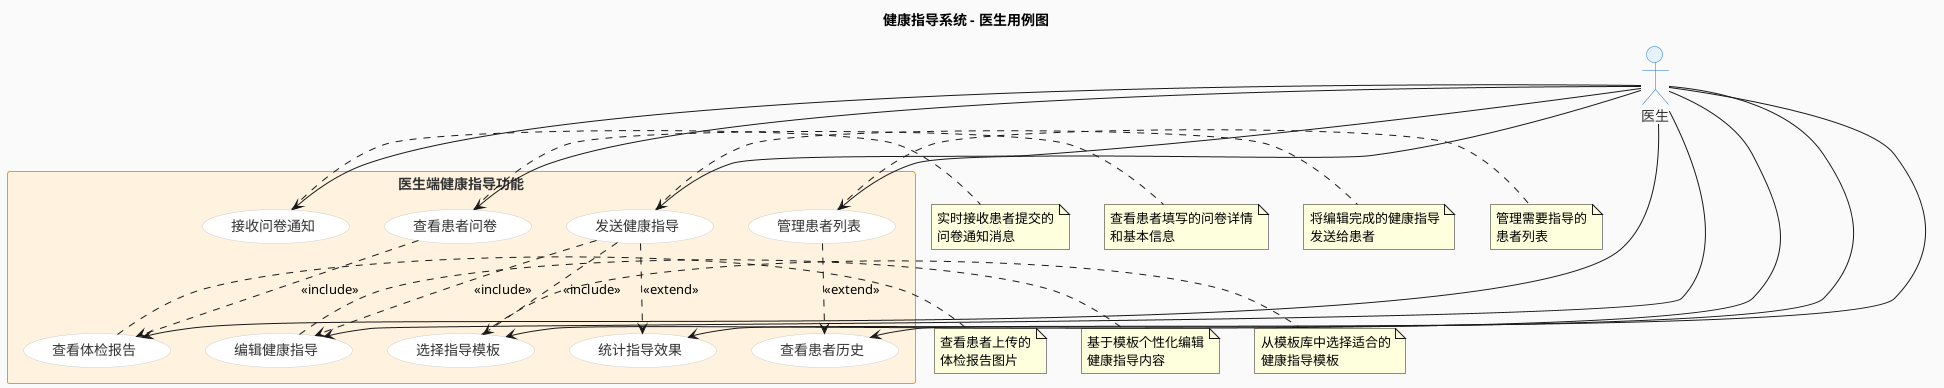 @startuml 医生用例图

skinparam backgroundColor #FAFAFA
skinparam actor {
    BackgroundColor #E3F2FD
    BorderColor #1976D2
    FontColor #333333
}
skinparam usecase {
    BackgroundColor #FFFFFF
    BorderColor #CCCCCC
    FontColor #333333
}
skinparam rectangle {
    BackgroundColor #FFF3E0
    BorderColor #FF9800
    FontColor #333333
}

title 健康指导系统 - 医生用例图

' 参与者
actor "医生" as Doctor

' 系统边界
rectangle "医生端健康指导功能" {
    
    ' 问卷处理相关用例
    usecase "接收问卷通知" as UC1
    usecase "查看患者问卷" as UC2
    usecase "查看体检报告" as UC3
    
    ' 指导编辑相关用例
    usecase "选择指导模板" as UC4
    usecase "编辑健康指导" as UC5
    usecase "发送健康指导" as UC6
    
    ' 患者管理用例
    usecase "管理患者列表" as UC7
    usecase "查看患者历史" as UC8
    usecase "统计指导效果" as UC9
}

' 参与者与用例的关联
Doctor --> UC1
Doctor --> UC2
Doctor --> UC3
Doctor --> UC4
Doctor --> UC5
Doctor --> UC6
Doctor --> UC7
Doctor --> UC8
Doctor --> UC9

' 用例之间的关系
UC6 ..> UC4 : <<include>>
UC6 ..> UC5 : <<include>>
UC2 ..> UC3 : <<include>>
UC7 ..> UC8 : <<extend>>
UC6 ..> UC9 : <<extend>>

' 添加详细注释
note right of UC1 : 实时接收患者提交的\n问卷通知消息
note right of UC2 : 查看患者填写的问卷详情\n和基本信息
note right of UC3 : 查看患者上传的\n体检报告图片
note right of UC4 : 从模板库中选择适合的\n健康指导模板
note right of UC5 : 基于模板个性化编辑\n健康指导内容
note right of UC6 : 将编辑完成的健康指导\n发送给患者
note right of UC7 : 管理需要指导的\n患者列表

@enduml